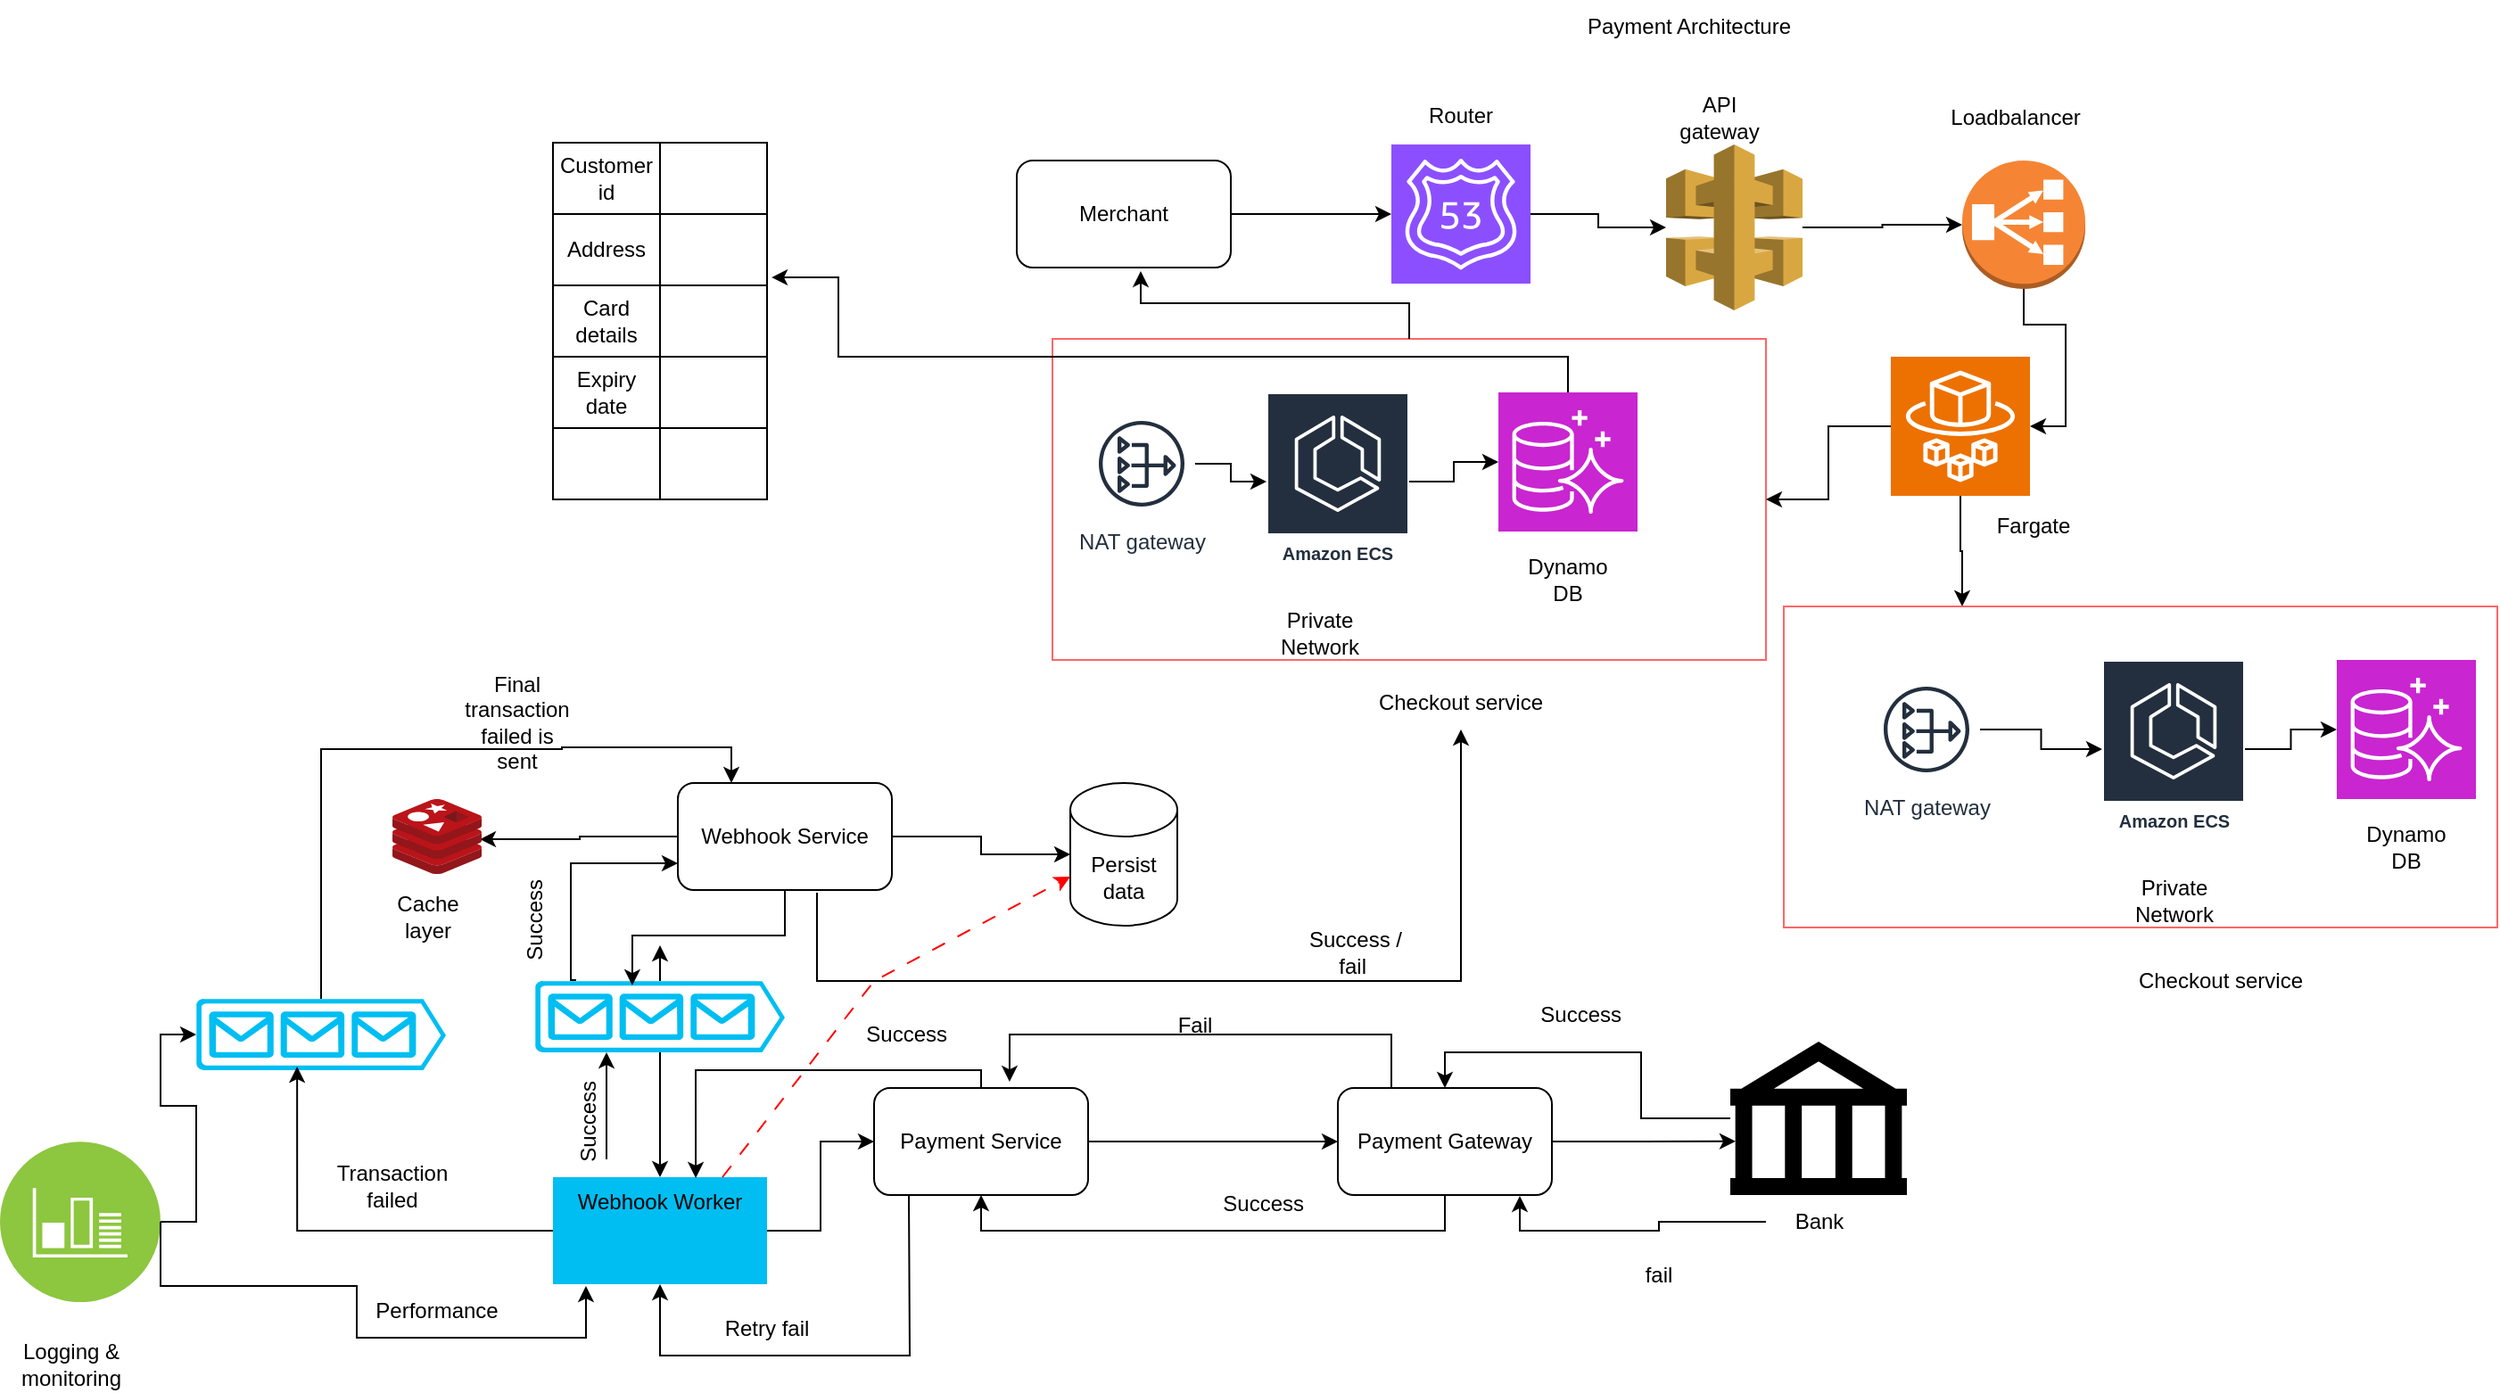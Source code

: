 <mxfile version="22.0.4" type="github">
  <diagram name="Page-1" id="Od0HrYcrxd3IYDJddU-p">
    <mxGraphModel dx="1781" dy="610" grid="1" gridSize="10" guides="1" tooltips="1" connect="1" arrows="1" fold="1" page="1" pageScale="1" pageWidth="827" pageHeight="1169" math="0" shadow="0">
      <root>
        <mxCell id="0" />
        <mxCell id="1" parent="0" />
        <mxCell id="_5tm6AC8fSd4CqpAaEgZ-19" value="" style="rounded=0;whiteSpace=wrap;html=1;fillColor=none;strokeColor=#FF6666;" parent="1" vertex="1">
          <mxGeometry x="70" y="210" width="400" height="180" as="geometry" />
        </mxCell>
        <mxCell id="_5tm6AC8fSd4CqpAaEgZ-7" style="edgeStyle=orthogonalEdgeStyle;rounded=0;orthogonalLoop=1;jettySize=auto;html=1;" parent="1" source="_5tm6AC8fSd4CqpAaEgZ-1" target="_5tm6AC8fSd4CqpAaEgZ-6" edge="1">
          <mxGeometry relative="1" as="geometry" />
        </mxCell>
        <mxCell id="_5tm6AC8fSd4CqpAaEgZ-1" value="Merchant" style="rounded=1;whiteSpace=wrap;html=1;" parent="1" vertex="1">
          <mxGeometry x="50" y="110" width="120" height="60" as="geometry" />
        </mxCell>
        <mxCell id="_5tm6AC8fSd4CqpAaEgZ-72" style="edgeStyle=orthogonalEdgeStyle;rounded=0;orthogonalLoop=1;jettySize=auto;html=1;entryX=0.5;entryY=1;entryDx=0;entryDy=0;" parent="1" source="_5tm6AC8fSd4CqpAaEgZ-3" target="_5tm6AC8fSd4CqpAaEgZ-38" edge="1">
          <mxGeometry relative="1" as="geometry">
            <Array as="points">
              <mxPoint x="290" y="710" />
              <mxPoint x="30" y="710" />
            </Array>
          </mxGeometry>
        </mxCell>
        <mxCell id="_5tm6AC8fSd4CqpAaEgZ-3" value="Payment Gateway" style="rounded=1;whiteSpace=wrap;html=1;" parent="1" vertex="1">
          <mxGeometry x="230" y="630" width="120" height="60" as="geometry" />
        </mxCell>
        <mxCell id="_5tm6AC8fSd4CqpAaEgZ-71" style="edgeStyle=orthogonalEdgeStyle;rounded=0;orthogonalLoop=1;jettySize=auto;html=1;entryX=0.5;entryY=0;entryDx=0;entryDy=0;" parent="1" source="_5tm6AC8fSd4CqpAaEgZ-4" target="_5tm6AC8fSd4CqpAaEgZ-3" edge="1">
          <mxGeometry relative="1" as="geometry" />
        </mxCell>
        <mxCell id="_5tm6AC8fSd4CqpAaEgZ-4" value="" style="shape=mxgraph.signs.travel.bank;html=1;pointerEvents=1;fillColor=#000000;strokeColor=none;verticalLabelPosition=bottom;verticalAlign=top;align=center;" parent="1" vertex="1">
          <mxGeometry x="450" y="604" width="99" height="86" as="geometry" />
        </mxCell>
        <mxCell id="_5tm6AC8fSd4CqpAaEgZ-5" style="edgeStyle=orthogonalEdgeStyle;rounded=0;orthogonalLoop=1;jettySize=auto;html=1;entryX=0.03;entryY=0.65;entryDx=0;entryDy=0;entryPerimeter=0;" parent="1" source="_5tm6AC8fSd4CqpAaEgZ-3" target="_5tm6AC8fSd4CqpAaEgZ-4" edge="1">
          <mxGeometry relative="1" as="geometry" />
        </mxCell>
        <mxCell id="_5tm6AC8fSd4CqpAaEgZ-9" style="edgeStyle=orthogonalEdgeStyle;rounded=0;orthogonalLoop=1;jettySize=auto;html=1;" parent="1" source="_5tm6AC8fSd4CqpAaEgZ-6" target="_5tm6AC8fSd4CqpAaEgZ-8" edge="1">
          <mxGeometry relative="1" as="geometry" />
        </mxCell>
        <mxCell id="_5tm6AC8fSd4CqpAaEgZ-6" value="" style="sketch=0;points=[[0,0,0],[0.25,0,0],[0.5,0,0],[0.75,0,0],[1,0,0],[0,1,0],[0.25,1,0],[0.5,1,0],[0.75,1,0],[1,1,0],[0,0.25,0],[0,0.5,0],[0,0.75,0],[1,0.25,0],[1,0.5,0],[1,0.75,0]];outlineConnect=0;fontColor=#232F3E;fillColor=#8C4FFF;strokeColor=#ffffff;dashed=0;verticalLabelPosition=bottom;verticalAlign=top;align=center;html=1;fontSize=12;fontStyle=0;aspect=fixed;shape=mxgraph.aws4.resourceIcon;resIcon=mxgraph.aws4.route_53;" parent="1" vertex="1">
          <mxGeometry x="260" y="101" width="78" height="78" as="geometry" />
        </mxCell>
        <mxCell id="_5tm6AC8fSd4CqpAaEgZ-8" value="" style="outlineConnect=0;dashed=0;verticalLabelPosition=bottom;verticalAlign=top;align=center;html=1;shape=mxgraph.aws3.api_gateway;fillColor=#D9A741;gradientColor=none;" parent="1" vertex="1">
          <mxGeometry x="414" y="101" width="76.5" height="93" as="geometry" />
        </mxCell>
        <mxCell id="_5tm6AC8fSd4CqpAaEgZ-10" value="" style="outlineConnect=0;dashed=0;verticalLabelPosition=bottom;verticalAlign=top;align=center;html=1;shape=mxgraph.aws3.classic_load_balancer;fillColor=#F58534;gradientColor=none;" parent="1" vertex="1">
          <mxGeometry x="580" y="110" width="69" height="72" as="geometry" />
        </mxCell>
        <mxCell id="_5tm6AC8fSd4CqpAaEgZ-11" style="edgeStyle=orthogonalEdgeStyle;rounded=0;orthogonalLoop=1;jettySize=auto;html=1;entryX=0;entryY=0.5;entryDx=0;entryDy=0;entryPerimeter=0;" parent="1" source="_5tm6AC8fSd4CqpAaEgZ-8" target="_5tm6AC8fSd4CqpAaEgZ-10" edge="1">
          <mxGeometry relative="1" as="geometry" />
        </mxCell>
        <mxCell id="_5tm6AC8fSd4CqpAaEgZ-28" style="edgeStyle=orthogonalEdgeStyle;rounded=0;orthogonalLoop=1;jettySize=auto;html=1;" parent="1" source="_5tm6AC8fSd4CqpAaEgZ-12" target="_5tm6AC8fSd4CqpAaEgZ-16" edge="1">
          <mxGeometry relative="1" as="geometry" />
        </mxCell>
        <mxCell id="_5tm6AC8fSd4CqpAaEgZ-12" value="Amazon ECS" style="sketch=0;outlineConnect=0;fontColor=#232F3E;gradientColor=none;strokeColor=#ffffff;fillColor=#232F3E;dashed=0;verticalLabelPosition=middle;verticalAlign=bottom;align=center;html=1;whiteSpace=wrap;fontSize=10;fontStyle=1;spacing=3;shape=mxgraph.aws4.productIcon;prIcon=mxgraph.aws4.ecs;" parent="1" vertex="1">
          <mxGeometry x="190" y="240" width="80" height="100" as="geometry" />
        </mxCell>
        <mxCell id="_5tm6AC8fSd4CqpAaEgZ-15" style="edgeStyle=orthogonalEdgeStyle;rounded=0;orthogonalLoop=1;jettySize=auto;html=1;" parent="1" source="_5tm6AC8fSd4CqpAaEgZ-13" target="_5tm6AC8fSd4CqpAaEgZ-19" edge="1">
          <mxGeometry relative="1" as="geometry" />
        </mxCell>
        <mxCell id="_5tm6AC8fSd4CqpAaEgZ-27" style="edgeStyle=orthogonalEdgeStyle;rounded=0;orthogonalLoop=1;jettySize=auto;html=1;entryX=0.25;entryY=0;entryDx=0;entryDy=0;" parent="1" source="_5tm6AC8fSd4CqpAaEgZ-13" target="_5tm6AC8fSd4CqpAaEgZ-21" edge="1">
          <mxGeometry relative="1" as="geometry" />
        </mxCell>
        <mxCell id="_5tm6AC8fSd4CqpAaEgZ-13" value="" style="sketch=0;points=[[0,0,0],[0.25,0,0],[0.5,0,0],[0.75,0,0],[1,0,0],[0,1,0],[0.25,1,0],[0.5,1,0],[0.75,1,0],[1,1,0],[0,0.25,0],[0,0.5,0],[0,0.75,0],[1,0.25,0],[1,0.5,0],[1,0.75,0]];outlineConnect=0;fontColor=#232F3E;fillColor=#ED7100;strokeColor=#ffffff;dashed=0;verticalLabelPosition=bottom;verticalAlign=top;align=center;html=1;fontSize=12;fontStyle=0;aspect=fixed;shape=mxgraph.aws4.resourceIcon;resIcon=mxgraph.aws4.fargate;" parent="1" vertex="1">
          <mxGeometry x="540" y="220" width="78" height="78" as="geometry" />
        </mxCell>
        <mxCell id="_5tm6AC8fSd4CqpAaEgZ-14" style="edgeStyle=orthogonalEdgeStyle;rounded=0;orthogonalLoop=1;jettySize=auto;html=1;entryX=1;entryY=0.5;entryDx=0;entryDy=0;entryPerimeter=0;" parent="1" source="_5tm6AC8fSd4CqpAaEgZ-10" target="_5tm6AC8fSd4CqpAaEgZ-13" edge="1">
          <mxGeometry relative="1" as="geometry" />
        </mxCell>
        <mxCell id="Si8MrNtS0SZWcuqzR66q-4" style="edgeStyle=orthogonalEdgeStyle;rounded=0;orthogonalLoop=1;jettySize=auto;html=1;entryX=1.021;entryY=-0.112;entryDx=0;entryDy=0;entryPerimeter=0;" parent="1" source="_5tm6AC8fSd4CqpAaEgZ-16" target="Si8MrNtS0SZWcuqzR66q-12" edge="1">
          <mxGeometry relative="1" as="geometry">
            <mxPoint x="-90" y="210" as="targetPoint" />
            <Array as="points">
              <mxPoint x="359" y="220" />
              <mxPoint x="-50" y="220" />
              <mxPoint x="-50" y="176" />
            </Array>
          </mxGeometry>
        </mxCell>
        <mxCell id="_5tm6AC8fSd4CqpAaEgZ-16" value="" style="sketch=0;points=[[0,0,0],[0.25,0,0],[0.5,0,0],[0.75,0,0],[1,0,0],[0,1,0],[0.25,1,0],[0.5,1,0],[0.75,1,0],[1,1,0],[0,0.25,0],[0,0.5,0],[0,0.75,0],[1,0.25,0],[1,0.5,0],[1,0.75,0]];outlineConnect=0;fontColor=#232F3E;fillColor=#C925D1;strokeColor=#ffffff;dashed=0;verticalLabelPosition=bottom;verticalAlign=top;align=center;html=1;fontSize=12;fontStyle=0;aspect=fixed;shape=mxgraph.aws4.resourceIcon;resIcon=mxgraph.aws4.aurora;" parent="1" vertex="1">
          <mxGeometry x="320" y="240" width="78" height="78" as="geometry" />
        </mxCell>
        <mxCell id="_5tm6AC8fSd4CqpAaEgZ-29" style="edgeStyle=orthogonalEdgeStyle;rounded=0;orthogonalLoop=1;jettySize=auto;html=1;" parent="1" source="_5tm6AC8fSd4CqpAaEgZ-18" target="_5tm6AC8fSd4CqpAaEgZ-12" edge="1">
          <mxGeometry relative="1" as="geometry" />
        </mxCell>
        <mxCell id="_5tm6AC8fSd4CqpAaEgZ-18" value="NAT gateway" style="sketch=0;outlineConnect=0;fontColor=#232F3E;gradientColor=none;strokeColor=#232F3E;fillColor=#ffffff;dashed=0;verticalLabelPosition=bottom;verticalAlign=top;align=center;html=1;fontSize=12;fontStyle=0;aspect=fixed;shape=mxgraph.aws4.resourceIcon;resIcon=mxgraph.aws4.nat_gateway;" parent="1" vertex="1">
          <mxGeometry x="90" y="250" width="60" height="60" as="geometry" />
        </mxCell>
        <mxCell id="_5tm6AC8fSd4CqpAaEgZ-21" value="" style="rounded=0;whiteSpace=wrap;html=1;fillColor=none;strokeColor=#FF6666;" parent="1" vertex="1">
          <mxGeometry x="480" y="360" width="400" height="180" as="geometry" />
        </mxCell>
        <mxCell id="_5tm6AC8fSd4CqpAaEgZ-26" style="edgeStyle=orthogonalEdgeStyle;rounded=0;orthogonalLoop=1;jettySize=auto;html=1;" parent="1" source="_5tm6AC8fSd4CqpAaEgZ-22" target="_5tm6AC8fSd4CqpAaEgZ-23" edge="1">
          <mxGeometry relative="1" as="geometry" />
        </mxCell>
        <mxCell id="_5tm6AC8fSd4CqpAaEgZ-22" value="Amazon ECS" style="sketch=0;outlineConnect=0;fontColor=#232F3E;gradientColor=none;strokeColor=#ffffff;fillColor=#232F3E;dashed=0;verticalLabelPosition=middle;verticalAlign=bottom;align=center;html=1;whiteSpace=wrap;fontSize=10;fontStyle=1;spacing=3;shape=mxgraph.aws4.productIcon;prIcon=mxgraph.aws4.ecs;" parent="1" vertex="1">
          <mxGeometry x="658.5" y="390" width="80" height="100" as="geometry" />
        </mxCell>
        <mxCell id="_5tm6AC8fSd4CqpAaEgZ-23" value="" style="sketch=0;points=[[0,0,0],[0.25,0,0],[0.5,0,0],[0.75,0,0],[1,0,0],[0,1,0],[0.25,1,0],[0.5,1,0],[0.75,1,0],[1,1,0],[0,0.25,0],[0,0.5,0],[0,0.75,0],[1,0.25,0],[1,0.5,0],[1,0.75,0]];outlineConnect=0;fontColor=#232F3E;fillColor=#C925D1;strokeColor=#ffffff;dashed=0;verticalLabelPosition=bottom;verticalAlign=top;align=center;html=1;fontSize=12;fontStyle=0;aspect=fixed;shape=mxgraph.aws4.resourceIcon;resIcon=mxgraph.aws4.aurora;" parent="1" vertex="1">
          <mxGeometry x="790" y="390" width="78" height="78" as="geometry" />
        </mxCell>
        <mxCell id="_5tm6AC8fSd4CqpAaEgZ-25" style="edgeStyle=orthogonalEdgeStyle;rounded=0;orthogonalLoop=1;jettySize=auto;html=1;" parent="1" source="_5tm6AC8fSd4CqpAaEgZ-24" target="_5tm6AC8fSd4CqpAaEgZ-22" edge="1">
          <mxGeometry relative="1" as="geometry" />
        </mxCell>
        <mxCell id="_5tm6AC8fSd4CqpAaEgZ-24" value="NAT gateway" style="sketch=0;outlineConnect=0;fontColor=#232F3E;gradientColor=none;strokeColor=#232F3E;fillColor=#ffffff;dashed=0;verticalLabelPosition=bottom;verticalAlign=top;align=center;html=1;fontSize=12;fontStyle=0;aspect=fixed;shape=mxgraph.aws4.resourceIcon;resIcon=mxgraph.aws4.nat_gateway;" parent="1" vertex="1">
          <mxGeometry x="530" y="399" width="60" height="60" as="geometry" />
        </mxCell>
        <mxCell id="_5tm6AC8fSd4CqpAaEgZ-30" value="Dynamo DB" style="text;html=1;strokeColor=none;fillColor=none;align=center;verticalAlign=middle;whiteSpace=wrap;rounded=0;" parent="1" vertex="1">
          <mxGeometry x="329" y="330" width="60" height="30" as="geometry" />
        </mxCell>
        <mxCell id="_5tm6AC8fSd4CqpAaEgZ-31" value="Dynamo DB" style="text;html=1;strokeColor=none;fillColor=none;align=center;verticalAlign=middle;whiteSpace=wrap;rounded=0;" parent="1" vertex="1">
          <mxGeometry x="799" y="480" width="60" height="30" as="geometry" />
        </mxCell>
        <mxCell id="_5tm6AC8fSd4CqpAaEgZ-32" value="Fargate" style="text;html=1;strokeColor=none;fillColor=none;align=center;verticalAlign=middle;whiteSpace=wrap;rounded=0;" parent="1" vertex="1">
          <mxGeometry x="590" y="300" width="60" height="30" as="geometry" />
        </mxCell>
        <mxCell id="_5tm6AC8fSd4CqpAaEgZ-33" value="Checkout service" style="text;html=1;strokeColor=none;fillColor=none;align=center;verticalAlign=middle;whiteSpace=wrap;rounded=0;" parent="1" vertex="1">
          <mxGeometry x="244" y="399" width="110" height="30" as="geometry" />
        </mxCell>
        <mxCell id="_5tm6AC8fSd4CqpAaEgZ-36" value="Checkout service" style="text;html=1;strokeColor=none;fillColor=none;align=center;verticalAlign=middle;whiteSpace=wrap;rounded=0;" parent="1" vertex="1">
          <mxGeometry x="670" y="555" width="110" height="30" as="geometry" />
        </mxCell>
        <mxCell id="_5tm6AC8fSd4CqpAaEgZ-39" style="edgeStyle=orthogonalEdgeStyle;rounded=0;orthogonalLoop=1;jettySize=auto;html=1;entryX=0;entryY=0.5;entryDx=0;entryDy=0;" parent="1" source="_5tm6AC8fSd4CqpAaEgZ-38" target="_5tm6AC8fSd4CqpAaEgZ-3" edge="1">
          <mxGeometry relative="1" as="geometry" />
        </mxCell>
        <mxCell id="_5tm6AC8fSd4CqpAaEgZ-38" value="Payment Service" style="rounded=1;whiteSpace=wrap;html=1;" parent="1" vertex="1">
          <mxGeometry x="-30" y="630" width="120" height="60" as="geometry" />
        </mxCell>
        <mxCell id="_5tm6AC8fSd4CqpAaEgZ-45" value="Bank" style="text;html=1;strokeColor=none;fillColor=none;align=center;verticalAlign=middle;whiteSpace=wrap;rounded=0;" parent="1" vertex="1">
          <mxGeometry x="470" y="690" width="60" height="30" as="geometry" />
        </mxCell>
        <mxCell id="_5tm6AC8fSd4CqpAaEgZ-46" value="Private Network" style="text;html=1;strokeColor=none;fillColor=none;align=center;verticalAlign=middle;whiteSpace=wrap;rounded=0;" parent="1" vertex="1">
          <mxGeometry x="190" y="360" width="60" height="30" as="geometry" />
        </mxCell>
        <mxCell id="_5tm6AC8fSd4CqpAaEgZ-47" value="Private Network" style="text;html=1;strokeColor=none;fillColor=none;align=center;verticalAlign=middle;whiteSpace=wrap;rounded=0;" parent="1" vertex="1">
          <mxGeometry x="668.5" y="510" width="60" height="30" as="geometry" />
        </mxCell>
        <mxCell id="_5tm6AC8fSd4CqpAaEgZ-48" value="Payment Architecture" style="text;html=1;strokeColor=none;fillColor=none;align=center;verticalAlign=middle;whiteSpace=wrap;rounded=0;" parent="1" vertex="1">
          <mxGeometry x="354" y="20" width="146" height="30" as="geometry" />
        </mxCell>
        <mxCell id="_5tm6AC8fSd4CqpAaEgZ-53" style="edgeStyle=orthogonalEdgeStyle;rounded=0;orthogonalLoop=1;jettySize=auto;html=1;entryX=0.579;entryY=1.033;entryDx=0;entryDy=0;entryPerimeter=0;" parent="1" source="_5tm6AC8fSd4CqpAaEgZ-19" target="_5tm6AC8fSd4CqpAaEgZ-1" edge="1">
          <mxGeometry relative="1" as="geometry" />
        </mxCell>
        <mxCell id="_5tm6AC8fSd4CqpAaEgZ-63" style="edgeStyle=orthogonalEdgeStyle;rounded=0;orthogonalLoop=1;jettySize=auto;html=1;" parent="1" source="_5tm6AC8fSd4CqpAaEgZ-57" target="_5tm6AC8fSd4CqpAaEgZ-62" edge="1">
          <mxGeometry relative="1" as="geometry" />
        </mxCell>
        <mxCell id="_5tm6AC8fSd4CqpAaEgZ-65" value="" style="edgeStyle=orthogonalEdgeStyle;rounded=0;orthogonalLoop=1;jettySize=auto;html=1;entryX=0.98;entryY=0.536;entryDx=0;entryDy=0;entryPerimeter=0;" parent="1" source="_5tm6AC8fSd4CqpAaEgZ-57" target="_5tm6AC8fSd4CqpAaEgZ-66" edge="1">
          <mxGeometry relative="1" as="geometry">
            <mxPoint x="-220" y="489" as="targetPoint" />
          </mxGeometry>
        </mxCell>
        <mxCell id="_5tm6AC8fSd4CqpAaEgZ-82" style="edgeStyle=orthogonalEdgeStyle;rounded=0;orthogonalLoop=1;jettySize=auto;html=1;entryX=0.5;entryY=1;entryDx=0;entryDy=0;exitX=0.65;exitY=1.025;exitDx=0;exitDy=0;exitPerimeter=0;" parent="1" source="_5tm6AC8fSd4CqpAaEgZ-57" target="_5tm6AC8fSd4CqpAaEgZ-33" edge="1">
          <mxGeometry relative="1" as="geometry">
            <Array as="points">
              <mxPoint x="-62" y="570" />
              <mxPoint x="299" y="570" />
            </Array>
          </mxGeometry>
        </mxCell>
        <mxCell id="_5tm6AC8fSd4CqpAaEgZ-57" value="Webhook Service" style="rounded=1;whiteSpace=wrap;html=1;" parent="1" vertex="1">
          <mxGeometry x="-140" y="459" width="120" height="60" as="geometry" />
        </mxCell>
        <mxCell id="_5tm6AC8fSd4CqpAaEgZ-69" value="" style="edgeStyle=orthogonalEdgeStyle;rounded=0;orthogonalLoop=1;jettySize=auto;html=1;" parent="1" source="_5tm6AC8fSd4CqpAaEgZ-59" target="_5tm6AC8fSd4CqpAaEgZ-68" edge="1">
          <mxGeometry relative="1" as="geometry" />
        </mxCell>
        <mxCell id="_5tm6AC8fSd4CqpAaEgZ-79" style="edgeStyle=orthogonalEdgeStyle;rounded=0;orthogonalLoop=1;jettySize=auto;html=1;entryX=0;entryY=0.75;entryDx=0;entryDy=0;exitX=0.164;exitY=-0.012;exitDx=0;exitDy=0;exitPerimeter=0;" parent="1" source="_5tm6AC8fSd4CqpAaEgZ-59" target="_5tm6AC8fSd4CqpAaEgZ-57" edge="1">
          <mxGeometry relative="1" as="geometry">
            <Array as="points">
              <mxPoint x="-200" y="570" />
              <mxPoint x="-200" y="504" />
            </Array>
          </mxGeometry>
        </mxCell>
        <mxCell id="_5tm6AC8fSd4CqpAaEgZ-80" style="edgeStyle=orthogonalEdgeStyle;rounded=0;orthogonalLoop=1;jettySize=auto;html=1;" parent="1" source="_5tm6AC8fSd4CqpAaEgZ-59" edge="1">
          <mxGeometry relative="1" as="geometry">
            <mxPoint x="-150" y="550" as="targetPoint" />
          </mxGeometry>
        </mxCell>
        <mxCell id="_5tm6AC8fSd4CqpAaEgZ-59" value="" style="verticalLabelPosition=bottom;html=1;verticalAlign=top;align=center;strokeColor=none;fillColor=#00BEF2;shape=mxgraph.azure.queue_generic;pointerEvents=1;" parent="1" vertex="1">
          <mxGeometry x="-220" y="570" width="140" height="40" as="geometry" />
        </mxCell>
        <mxCell id="_5tm6AC8fSd4CqpAaEgZ-61" style="edgeStyle=orthogonalEdgeStyle;rounded=0;orthogonalLoop=1;jettySize=auto;html=1;entryX=0.389;entryY=0.063;entryDx=0;entryDy=0;entryPerimeter=0;" parent="1" source="_5tm6AC8fSd4CqpAaEgZ-57" target="_5tm6AC8fSd4CqpAaEgZ-59" edge="1">
          <mxGeometry relative="1" as="geometry" />
        </mxCell>
        <mxCell id="_5tm6AC8fSd4CqpAaEgZ-62" value="Persist data" style="shape=cylinder3;whiteSpace=wrap;html=1;boundedLbl=1;backgroundOutline=1;size=15;" parent="1" vertex="1">
          <mxGeometry x="80" y="459" width="60" height="80" as="geometry" />
        </mxCell>
        <mxCell id="_5tm6AC8fSd4CqpAaEgZ-66" value="" style="image;sketch=0;aspect=fixed;html=1;points=[];align=center;fontSize=12;image=img/lib/mscae/Cache_Redis_Product.svg;" parent="1" vertex="1">
          <mxGeometry x="-300" y="468" width="50" height="42" as="geometry" />
        </mxCell>
        <mxCell id="_5tm6AC8fSd4CqpAaEgZ-67" value="Cache layer" style="text;html=1;strokeColor=none;fillColor=none;align=center;verticalAlign=middle;whiteSpace=wrap;rounded=0;" parent="1" vertex="1">
          <mxGeometry x="-310" y="519" width="60" height="30" as="geometry" />
        </mxCell>
        <mxCell id="_5tm6AC8fSd4CqpAaEgZ-70" style="edgeStyle=orthogonalEdgeStyle;rounded=0;orthogonalLoop=1;jettySize=auto;html=1;entryX=0;entryY=0.5;entryDx=0;entryDy=0;" parent="1" source="_5tm6AC8fSd4CqpAaEgZ-68" target="_5tm6AC8fSd4CqpAaEgZ-38" edge="1">
          <mxGeometry relative="1" as="geometry" />
        </mxCell>
        <mxCell id="_5tm6AC8fSd4CqpAaEgZ-68" value="Webhook Worker" style="whiteSpace=wrap;html=1;verticalAlign=top;fillColor=#00BEF2;strokeColor=none;" parent="1" vertex="1">
          <mxGeometry x="-210" y="680" width="120" height="60" as="geometry" />
        </mxCell>
        <mxCell id="_5tm6AC8fSd4CqpAaEgZ-73" style="edgeStyle=orthogonalEdgeStyle;rounded=0;orthogonalLoop=1;jettySize=auto;html=1;entryX=0.667;entryY=0.008;entryDx=0;entryDy=0;entryPerimeter=0;" parent="1" source="_5tm6AC8fSd4CqpAaEgZ-38" target="_5tm6AC8fSd4CqpAaEgZ-68" edge="1">
          <mxGeometry relative="1" as="geometry">
            <Array as="points">
              <mxPoint x="30" y="620" />
              <mxPoint x="-130" y="620" />
            </Array>
          </mxGeometry>
        </mxCell>
        <mxCell id="_5tm6AC8fSd4CqpAaEgZ-74" value="Success&amp;nbsp;" style="text;html=1;strokeColor=none;fillColor=none;align=center;verticalAlign=middle;whiteSpace=wrap;rounded=0;" parent="1" vertex="1">
          <mxGeometry x="338" y="574" width="60" height="30" as="geometry" />
        </mxCell>
        <mxCell id="_5tm6AC8fSd4CqpAaEgZ-75" value="Success&amp;nbsp;" style="text;html=1;strokeColor=none;fillColor=none;align=center;verticalAlign=middle;whiteSpace=wrap;rounded=0;" parent="1" vertex="1">
          <mxGeometry x="160" y="680" width="60" height="30" as="geometry" />
        </mxCell>
        <mxCell id="_5tm6AC8fSd4CqpAaEgZ-76" value="Success&amp;nbsp;" style="text;html=1;strokeColor=none;fillColor=none;align=center;verticalAlign=middle;whiteSpace=wrap;rounded=0;" parent="1" vertex="1">
          <mxGeometry x="-40" y="585" width="60" height="30" as="geometry" />
        </mxCell>
        <mxCell id="_5tm6AC8fSd4CqpAaEgZ-78" value="Success&amp;nbsp;" style="text;html=1;strokeColor=none;fillColor=none;align=center;verticalAlign=middle;whiteSpace=wrap;rounded=0;rotation=-90;" parent="1" vertex="1">
          <mxGeometry x="-220" y="632" width="60" height="30" as="geometry" />
        </mxCell>
        <mxCell id="_5tm6AC8fSd4CqpAaEgZ-81" value="Success&amp;nbsp;" style="text;html=1;strokeColor=none;fillColor=none;align=center;verticalAlign=middle;whiteSpace=wrap;rounded=0;rotation=-90;" parent="1" vertex="1">
          <mxGeometry x="-250" y="519" width="60" height="30" as="geometry" />
        </mxCell>
        <mxCell id="_5tm6AC8fSd4CqpAaEgZ-83" value="Success / fail&amp;nbsp;" style="text;html=1;strokeColor=none;fillColor=none;align=center;verticalAlign=middle;whiteSpace=wrap;rounded=0;" parent="1" vertex="1">
          <mxGeometry x="210" y="539" width="60" height="30" as="geometry" />
        </mxCell>
        <mxCell id="_5tm6AC8fSd4CqpAaEgZ-84" value="" style="endArrow=classic;html=1;rounded=0;" parent="1" edge="1">
          <mxGeometry width="50" height="50" relative="1" as="geometry">
            <mxPoint x="-180" y="670" as="sourcePoint" />
            <mxPoint x="-180" y="610" as="targetPoint" />
          </mxGeometry>
        </mxCell>
        <mxCell id="_5tm6AC8fSd4CqpAaEgZ-85" style="edgeStyle=orthogonalEdgeStyle;rounded=0;orthogonalLoop=1;jettySize=auto;html=1;entryX=0.85;entryY=1.008;entryDx=0;entryDy=0;entryPerimeter=0;" parent="1" source="_5tm6AC8fSd4CqpAaEgZ-45" target="_5tm6AC8fSd4CqpAaEgZ-3" edge="1">
          <mxGeometry relative="1" as="geometry" />
        </mxCell>
        <mxCell id="_5tm6AC8fSd4CqpAaEgZ-86" value="fail" style="text;html=1;strokeColor=none;fillColor=none;align=center;verticalAlign=middle;whiteSpace=wrap;rounded=0;" parent="1" vertex="1">
          <mxGeometry x="380" y="720" width="60" height="30" as="geometry" />
        </mxCell>
        <mxCell id="_5tm6AC8fSd4CqpAaEgZ-87" value="Fail" style="text;html=1;strokeColor=none;fillColor=none;align=center;verticalAlign=middle;whiteSpace=wrap;rounded=0;" parent="1" vertex="1">
          <mxGeometry x="120" y="580" width="60" height="30" as="geometry" />
        </mxCell>
        <mxCell id="_5tm6AC8fSd4CqpAaEgZ-88" value="" style="endArrow=classic;html=1;rounded=0;entryX=0.633;entryY=-0.058;entryDx=0;entryDy=0;entryPerimeter=0;" parent="1" target="_5tm6AC8fSd4CqpAaEgZ-38" edge="1">
          <mxGeometry width="50" height="50" relative="1" as="geometry">
            <mxPoint x="260" y="630" as="sourcePoint" />
            <mxPoint x="310" y="580" as="targetPoint" />
            <Array as="points">
              <mxPoint x="260" y="600" />
              <mxPoint x="170" y="600" />
              <mxPoint x="46" y="600" />
            </Array>
          </mxGeometry>
        </mxCell>
        <mxCell id="_5tm6AC8fSd4CqpAaEgZ-89" value="" style="endArrow=classic;html=1;rounded=0;entryX=0.5;entryY=1;entryDx=0;entryDy=0;" parent="1" target="_5tm6AC8fSd4CqpAaEgZ-68" edge="1">
          <mxGeometry width="50" height="50" relative="1" as="geometry">
            <mxPoint x="-10.5" y="690" as="sourcePoint" />
            <mxPoint x="-10.5" y="820" as="targetPoint" />
            <Array as="points">
              <mxPoint x="-10" y="780" />
              <mxPoint x="-150" y="780" />
            </Array>
          </mxGeometry>
        </mxCell>
        <mxCell id="_5tm6AC8fSd4CqpAaEgZ-90" value="Retry fail" style="text;html=1;strokeColor=none;fillColor=none;align=center;verticalAlign=middle;whiteSpace=wrap;rounded=0;" parent="1" vertex="1">
          <mxGeometry x="-120" y="750" width="60" height="30" as="geometry" />
        </mxCell>
        <mxCell id="_5tm6AC8fSd4CqpAaEgZ-91" value="" style="endArrow=classic;html=1;rounded=0;entryX=0;entryY=0;entryDx=0;entryDy=52.5;entryPerimeter=0;dashed=1;dashPattern=8 8;strokeColor=#FF0000;" parent="1" target="_5tm6AC8fSd4CqpAaEgZ-62" edge="1">
          <mxGeometry width="50" height="50" relative="1" as="geometry">
            <mxPoint x="-115" y="680" as="sourcePoint" />
            <mxPoint x="-65" y="630" as="targetPoint" />
            <Array as="points">
              <mxPoint x="-30" y="570" />
            </Array>
          </mxGeometry>
        </mxCell>
        <mxCell id="_5tm6AC8fSd4CqpAaEgZ-95" style="edgeStyle=orthogonalEdgeStyle;rounded=0;orthogonalLoop=1;jettySize=auto;html=1;entryX=0.25;entryY=0;entryDx=0;entryDy=0;" parent="1" source="_5tm6AC8fSd4CqpAaEgZ-92" target="_5tm6AC8fSd4CqpAaEgZ-57" edge="1">
          <mxGeometry relative="1" as="geometry">
            <Array as="points">
              <mxPoint x="-340" y="440" />
              <mxPoint x="-205" y="440" />
              <mxPoint x="-205" y="439" />
              <mxPoint x="-110" y="439" />
            </Array>
          </mxGeometry>
        </mxCell>
        <mxCell id="_5tm6AC8fSd4CqpAaEgZ-92" value="" style="verticalLabelPosition=bottom;html=1;verticalAlign=top;align=center;strokeColor=none;fillColor=#00BEF2;shape=mxgraph.azure.queue_generic;pointerEvents=1;" parent="1" vertex="1">
          <mxGeometry x="-410" y="580" width="140" height="40" as="geometry" />
        </mxCell>
        <mxCell id="_5tm6AC8fSd4CqpAaEgZ-93" style="edgeStyle=orthogonalEdgeStyle;rounded=0;orthogonalLoop=1;jettySize=auto;html=1;entryX=0.404;entryY=0.95;entryDx=0;entryDy=0;entryPerimeter=0;" parent="1" source="_5tm6AC8fSd4CqpAaEgZ-68" target="_5tm6AC8fSd4CqpAaEgZ-92" edge="1">
          <mxGeometry relative="1" as="geometry" />
        </mxCell>
        <mxCell id="_5tm6AC8fSd4CqpAaEgZ-94" value="Transaction failed" style="text;html=1;strokeColor=none;fillColor=none;align=center;verticalAlign=middle;whiteSpace=wrap;rounded=0;" parent="1" vertex="1">
          <mxGeometry x="-330" y="670" width="60" height="30" as="geometry" />
        </mxCell>
        <mxCell id="_5tm6AC8fSd4CqpAaEgZ-96" value="Final transaction failed is sent" style="text;html=1;strokeColor=none;fillColor=none;align=center;verticalAlign=middle;whiteSpace=wrap;rounded=0;" parent="1" vertex="1">
          <mxGeometry x="-260" y="410" width="60" height="30" as="geometry" />
        </mxCell>
        <mxCell id="_5tm6AC8fSd4CqpAaEgZ-97" value="" style="image;aspect=fixed;perimeter=ellipsePerimeter;html=1;align=center;shadow=0;dashed=0;fontColor=#4277BB;labelBackgroundColor=default;fontSize=12;spacingTop=3;image=img/lib/ibm/infrastructure/monitoring_logging.svg;" parent="1" vertex="1">
          <mxGeometry x="-520" y="660" width="90" height="90" as="geometry" />
        </mxCell>
        <mxCell id="_5tm6AC8fSd4CqpAaEgZ-98" value="Logging &amp;amp; monitoring" style="text;html=1;strokeColor=none;fillColor=none;align=center;verticalAlign=middle;whiteSpace=wrap;rounded=0;" parent="1" vertex="1">
          <mxGeometry x="-510" y="770" width="60" height="30" as="geometry" />
        </mxCell>
        <mxCell id="_5tm6AC8fSd4CqpAaEgZ-99" style="edgeStyle=orthogonalEdgeStyle;rounded=0;orthogonalLoop=1;jettySize=auto;html=1;entryX=0;entryY=0.5;entryDx=0;entryDy=0;entryPerimeter=0;" parent="1" source="_5tm6AC8fSd4CqpAaEgZ-97" target="_5tm6AC8fSd4CqpAaEgZ-92" edge="1">
          <mxGeometry relative="1" as="geometry" />
        </mxCell>
        <mxCell id="_5tm6AC8fSd4CqpAaEgZ-100" style="edgeStyle=orthogonalEdgeStyle;rounded=0;orthogonalLoop=1;jettySize=auto;html=1;entryX=0.154;entryY=1.017;entryDx=0;entryDy=0;entryPerimeter=0;exitX=1;exitY=0.5;exitDx=0;exitDy=0;" parent="1" source="_5tm6AC8fSd4CqpAaEgZ-97" target="_5tm6AC8fSd4CqpAaEgZ-68" edge="1">
          <mxGeometry relative="1" as="geometry">
            <Array as="points">
              <mxPoint x="-430" y="741" />
              <mxPoint x="-320" y="741" />
              <mxPoint x="-320" y="770" />
              <mxPoint x="-191" y="770" />
            </Array>
          </mxGeometry>
        </mxCell>
        <mxCell id="_5tm6AC8fSd4CqpAaEgZ-101" value="Performance" style="text;html=1;strokeColor=none;fillColor=none;align=center;verticalAlign=middle;whiteSpace=wrap;rounded=0;" parent="1" vertex="1">
          <mxGeometry x="-305" y="740" width="60" height="30" as="geometry" />
        </mxCell>
        <mxCell id="Si8MrNtS0SZWcuqzR66q-1" value="Router" style="text;html=1;strokeColor=none;fillColor=none;align=center;verticalAlign=middle;whiteSpace=wrap;rounded=0;" parent="1" vertex="1">
          <mxGeometry x="269" y="70" width="60" height="30" as="geometry" />
        </mxCell>
        <mxCell id="Si8MrNtS0SZWcuqzR66q-2" value="API gateway" style="text;html=1;strokeColor=none;fillColor=none;align=center;verticalAlign=middle;whiteSpace=wrap;rounded=0;" parent="1" vertex="1">
          <mxGeometry x="414" y="71" width="60" height="30" as="geometry" />
        </mxCell>
        <mxCell id="Si8MrNtS0SZWcuqzR66q-3" value="Loadbalancer" style="text;html=1;strokeColor=none;fillColor=none;align=center;verticalAlign=middle;whiteSpace=wrap;rounded=0;" parent="1" vertex="1">
          <mxGeometry x="580" y="71" width="60" height="30" as="geometry" />
        </mxCell>
        <mxCell id="Si8MrNtS0SZWcuqzR66q-5" value="" style="shape=table;startSize=0;container=1;collapsible=0;childLayout=tableLayout;" parent="1" vertex="1">
          <mxGeometry x="-210" y="100" width="120" height="200" as="geometry" />
        </mxCell>
        <mxCell id="Si8MrNtS0SZWcuqzR66q-6" value="" style="shape=tableRow;horizontal=0;startSize=0;swimlaneHead=0;swimlaneBody=0;strokeColor=inherit;top=0;left=0;bottom=0;right=0;collapsible=0;dropTarget=0;fillColor=none;points=[[0,0.5],[1,0.5]];portConstraint=eastwest;" parent="Si8MrNtS0SZWcuqzR66q-5" vertex="1">
          <mxGeometry width="120" height="40" as="geometry" />
        </mxCell>
        <mxCell id="Si8MrNtS0SZWcuqzR66q-7" value="Customer id" style="shape=partialRectangle;html=1;whiteSpace=wrap;connectable=0;strokeColor=inherit;overflow=hidden;fillColor=none;top=0;left=0;bottom=0;right=0;pointerEvents=1;" parent="Si8MrNtS0SZWcuqzR66q-6" vertex="1">
          <mxGeometry width="60" height="40" as="geometry">
            <mxRectangle width="60" height="40" as="alternateBounds" />
          </mxGeometry>
        </mxCell>
        <mxCell id="Si8MrNtS0SZWcuqzR66q-8" value="" style="shape=partialRectangle;html=1;whiteSpace=wrap;connectable=0;strokeColor=inherit;overflow=hidden;fillColor=none;top=0;left=0;bottom=0;right=0;pointerEvents=1;" parent="Si8MrNtS0SZWcuqzR66q-6" vertex="1">
          <mxGeometry x="60" width="60" height="40" as="geometry">
            <mxRectangle width="60" height="40" as="alternateBounds" />
          </mxGeometry>
        </mxCell>
        <mxCell id="Si8MrNtS0SZWcuqzR66q-9" value="" style="shape=tableRow;horizontal=0;startSize=0;swimlaneHead=0;swimlaneBody=0;strokeColor=inherit;top=0;left=0;bottom=0;right=0;collapsible=0;dropTarget=0;fillColor=none;points=[[0,0.5],[1,0.5]];portConstraint=eastwest;" parent="Si8MrNtS0SZWcuqzR66q-5" vertex="1">
          <mxGeometry y="40" width="120" height="40" as="geometry" />
        </mxCell>
        <mxCell id="Si8MrNtS0SZWcuqzR66q-10" value="Address" style="shape=partialRectangle;html=1;whiteSpace=wrap;connectable=0;strokeColor=inherit;overflow=hidden;fillColor=none;top=0;left=0;bottom=0;right=0;pointerEvents=1;" parent="Si8MrNtS0SZWcuqzR66q-9" vertex="1">
          <mxGeometry width="60" height="40" as="geometry">
            <mxRectangle width="60" height="40" as="alternateBounds" />
          </mxGeometry>
        </mxCell>
        <mxCell id="Si8MrNtS0SZWcuqzR66q-11" value="" style="shape=partialRectangle;html=1;whiteSpace=wrap;connectable=0;strokeColor=inherit;overflow=hidden;fillColor=none;top=0;left=0;bottom=0;right=0;pointerEvents=1;" parent="Si8MrNtS0SZWcuqzR66q-9" vertex="1">
          <mxGeometry x="60" width="60" height="40" as="geometry">
            <mxRectangle width="60" height="40" as="alternateBounds" />
          </mxGeometry>
        </mxCell>
        <mxCell id="Si8MrNtS0SZWcuqzR66q-12" value="" style="shape=tableRow;horizontal=0;startSize=0;swimlaneHead=0;swimlaneBody=0;strokeColor=inherit;top=0;left=0;bottom=0;right=0;collapsible=0;dropTarget=0;fillColor=none;points=[[0,0.5],[1,0.5]];portConstraint=eastwest;" parent="Si8MrNtS0SZWcuqzR66q-5" vertex="1">
          <mxGeometry y="80" width="120" height="40" as="geometry" />
        </mxCell>
        <mxCell id="Si8MrNtS0SZWcuqzR66q-13" value="Card details" style="shape=partialRectangle;html=1;whiteSpace=wrap;connectable=0;strokeColor=inherit;overflow=hidden;fillColor=none;top=0;left=0;bottom=0;right=0;pointerEvents=1;" parent="Si8MrNtS0SZWcuqzR66q-12" vertex="1">
          <mxGeometry width="60" height="40" as="geometry">
            <mxRectangle width="60" height="40" as="alternateBounds" />
          </mxGeometry>
        </mxCell>
        <mxCell id="Si8MrNtS0SZWcuqzR66q-14" value="" style="shape=partialRectangle;html=1;whiteSpace=wrap;connectable=0;strokeColor=inherit;overflow=hidden;fillColor=none;top=0;left=0;bottom=0;right=0;pointerEvents=1;" parent="Si8MrNtS0SZWcuqzR66q-12" vertex="1">
          <mxGeometry x="60" width="60" height="40" as="geometry">
            <mxRectangle width="60" height="40" as="alternateBounds" />
          </mxGeometry>
        </mxCell>
        <mxCell id="Si8MrNtS0SZWcuqzR66q-15" value="" style="shape=tableRow;horizontal=0;startSize=0;swimlaneHead=0;swimlaneBody=0;strokeColor=inherit;top=0;left=0;bottom=0;right=0;collapsible=0;dropTarget=0;fillColor=none;points=[[0,0.5],[1,0.5]];portConstraint=eastwest;" parent="Si8MrNtS0SZWcuqzR66q-5" vertex="1">
          <mxGeometry y="120" width="120" height="40" as="geometry" />
        </mxCell>
        <mxCell id="Si8MrNtS0SZWcuqzR66q-16" value="Expiry date" style="shape=partialRectangle;html=1;whiteSpace=wrap;connectable=0;strokeColor=inherit;overflow=hidden;fillColor=none;top=0;left=0;bottom=0;right=0;pointerEvents=1;" parent="Si8MrNtS0SZWcuqzR66q-15" vertex="1">
          <mxGeometry width="60" height="40" as="geometry">
            <mxRectangle width="60" height="40" as="alternateBounds" />
          </mxGeometry>
        </mxCell>
        <mxCell id="Si8MrNtS0SZWcuqzR66q-17" value="" style="shape=partialRectangle;html=1;whiteSpace=wrap;connectable=0;strokeColor=inherit;overflow=hidden;fillColor=none;top=0;left=0;bottom=0;right=0;pointerEvents=1;" parent="Si8MrNtS0SZWcuqzR66q-15" vertex="1">
          <mxGeometry x="60" width="60" height="40" as="geometry">
            <mxRectangle width="60" height="40" as="alternateBounds" />
          </mxGeometry>
        </mxCell>
        <mxCell id="Si8MrNtS0SZWcuqzR66q-18" value="" style="shape=tableRow;horizontal=0;startSize=0;swimlaneHead=0;swimlaneBody=0;strokeColor=inherit;top=0;left=0;bottom=0;right=0;collapsible=0;dropTarget=0;fillColor=none;points=[[0,0.5],[1,0.5]];portConstraint=eastwest;" parent="Si8MrNtS0SZWcuqzR66q-5" vertex="1">
          <mxGeometry y="160" width="120" height="40" as="geometry" />
        </mxCell>
        <mxCell id="Si8MrNtS0SZWcuqzR66q-19" value="" style="shape=partialRectangle;html=1;whiteSpace=wrap;connectable=0;strokeColor=inherit;overflow=hidden;fillColor=none;top=0;left=0;bottom=0;right=0;pointerEvents=1;" parent="Si8MrNtS0SZWcuqzR66q-18" vertex="1">
          <mxGeometry width="60" height="40" as="geometry">
            <mxRectangle width="60" height="40" as="alternateBounds" />
          </mxGeometry>
        </mxCell>
        <mxCell id="Si8MrNtS0SZWcuqzR66q-20" value="" style="shape=partialRectangle;html=1;whiteSpace=wrap;connectable=0;strokeColor=inherit;overflow=hidden;fillColor=none;top=0;left=0;bottom=0;right=0;pointerEvents=1;" parent="Si8MrNtS0SZWcuqzR66q-18" vertex="1">
          <mxGeometry x="60" width="60" height="40" as="geometry">
            <mxRectangle width="60" height="40" as="alternateBounds" />
          </mxGeometry>
        </mxCell>
      </root>
    </mxGraphModel>
  </diagram>
</mxfile>
